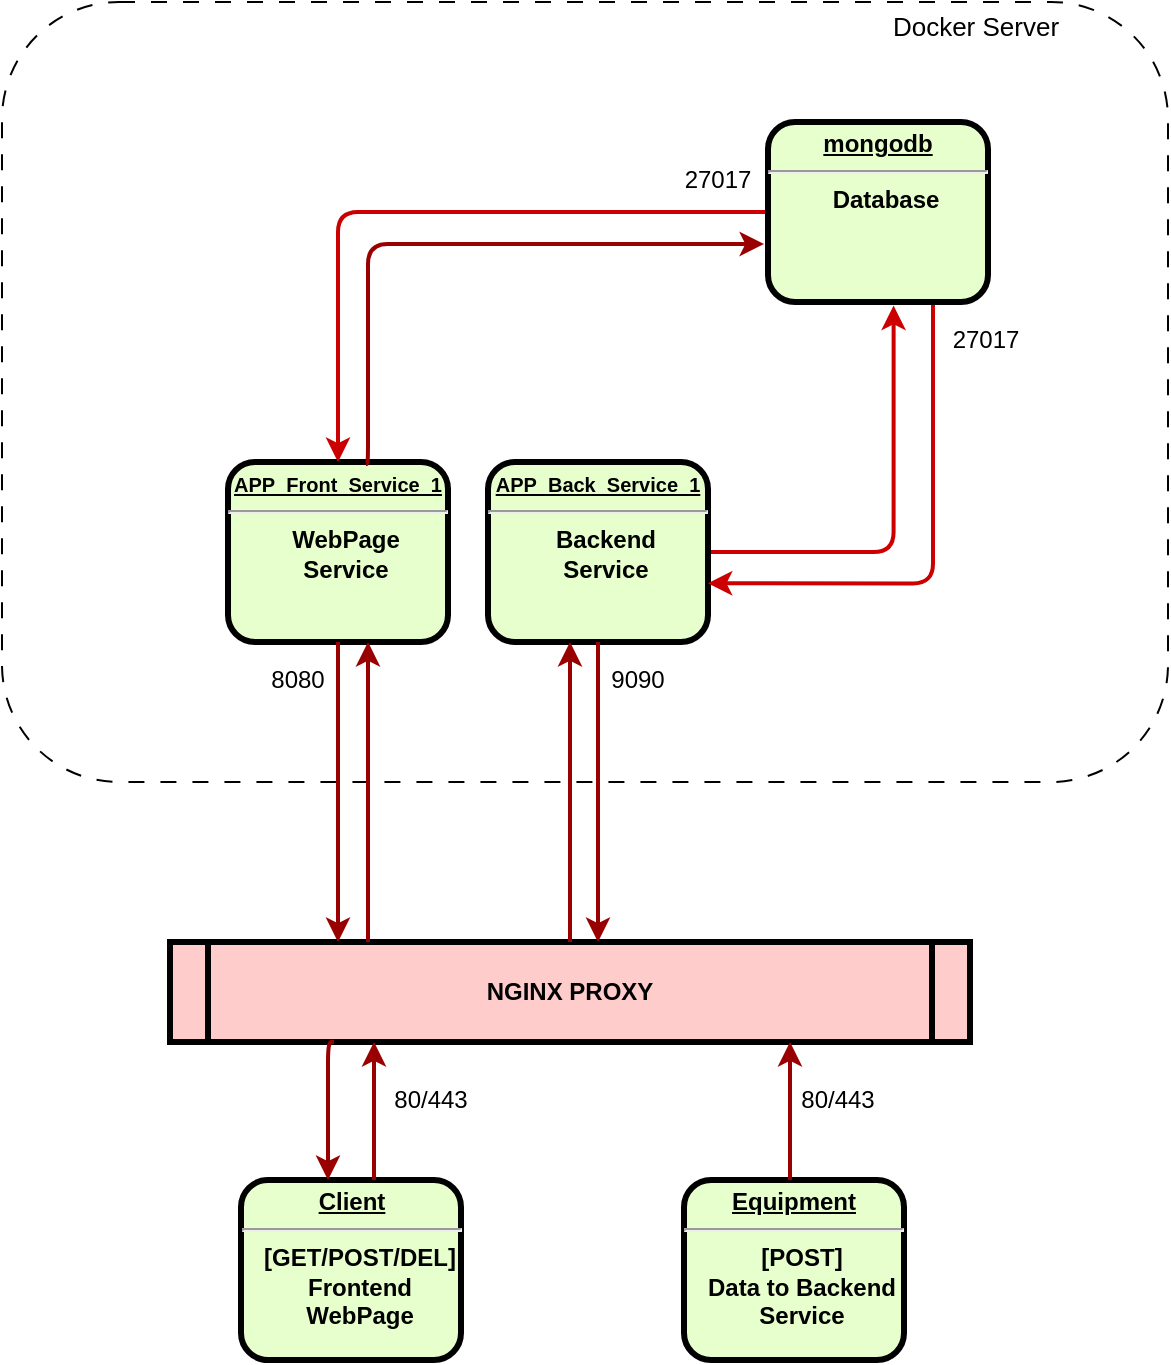 <mxfile version="20.8.16" type="device"><diagram name="Page-1" id="c7558073-3199-34d8-9f00-42111426c3f3"><mxGraphModel dx="1440" dy="860" grid="1" gridSize="10" guides="1" tooltips="1" connect="1" arrows="1" fold="1" page="1" pageScale="1" pageWidth="826" pageHeight="1169" background="none" math="0" shadow="0"><root><mxCell id="0"/><mxCell id="1" parent="0"/><mxCell id="kOd7bNPCWWNQDF32wwOL-95" value="" style="rounded=1;whiteSpace=wrap;html=1;fillColor=none;dashed=1;dashPattern=8 8;" vertex="1" parent="1"><mxGeometry x="117" y="220" width="583" height="390" as="geometry"/></mxCell><mxCell id="2" value="&lt;p style=&quot;margin: 0px; margin-top: 4px; text-align: center; text-decoration: underline;&quot;&gt;&lt;strong&gt;&lt;font style=&quot;font-size: 10px;&quot;&gt;APP_Front_Service_1&lt;/font&gt;&lt;/strong&gt;&lt;/p&gt;&lt;hr&gt;&lt;p style=&quot;margin: 0px; margin-left: 8px;&quot;&gt;WebPage&lt;/p&gt;&lt;p style=&quot;margin: 0px; margin-left: 8px;&quot;&gt;Service&lt;/p&gt;" style="verticalAlign=middle;align=center;overflow=fill;fontSize=12;fontFamily=Helvetica;html=1;rounded=1;fontStyle=1;strokeWidth=3;fillColor=#E6FFCC" parent="1" vertex="1"><mxGeometry x="230" y="450" width="110" height="90" as="geometry"/></mxCell><mxCell id="5" value="NGINX PROXY" style="shape=process;whiteSpace=wrap;align=center;verticalAlign=middle;size=0.048;fontStyle=1;strokeWidth=3;fillColor=#FFCCCC" parent="1" vertex="1"><mxGeometry x="201.0" y="690" width="400" height="50" as="geometry"/></mxCell><mxCell id="uCBkGXT2UIwVbZqtp-KP-107" style="edgeStyle=orthogonalEdgeStyle;rounded=1;orthogonalLoop=1;jettySize=auto;html=1;exitX=1;exitY=0.5;exitDx=0;exitDy=0;entryX=0.571;entryY=1.02;entryDx=0;entryDy=0;entryPerimeter=0;strokeColor=#CC0000;strokeWidth=2;fontSize=10;" parent="1" source="6" target="8" edge="1"><mxGeometry relative="1" as="geometry"><Array as="points"><mxPoint x="563" y="495"/></Array></mxGeometry></mxCell><mxCell id="6" value="&lt;p style=&quot;margin: 0px; margin-top: 4px; text-align: center; text-decoration: underline;&quot;&gt;&lt;strong&gt;&lt;font style=&quot;font-size: 10px;&quot;&gt;APP_Back_Service_1&lt;/font&gt;&lt;/strong&gt;&lt;/p&gt;&lt;hr&gt;&lt;p style=&quot;margin: 0px; margin-left: 8px;&quot;&gt;Backend&lt;/p&gt;&lt;p style=&quot;margin: 0px; margin-left: 8px;&quot;&gt;Service&lt;/p&gt;" style="verticalAlign=middle;align=center;overflow=fill;fontSize=12;fontFamily=Helvetica;html=1;rounded=1;fontStyle=1;strokeWidth=3;fillColor=#E6FFCC" parent="1" vertex="1"><mxGeometry x="360" y="450" width="110" height="90" as="geometry"/></mxCell><mxCell id="uCBkGXT2UIwVbZqtp-KP-106" style="edgeStyle=orthogonalEdgeStyle;rounded=1;orthogonalLoop=1;jettySize=auto;html=1;exitX=0;exitY=0.5;exitDx=0;exitDy=0;entryX=0.5;entryY=0;entryDx=0;entryDy=0;fontSize=10;strokeWidth=2;strokeColor=#CC0000;" parent="1" source="8" target="2" edge="1"><mxGeometry relative="1" as="geometry"/></mxCell><mxCell id="uCBkGXT2UIwVbZqtp-KP-108" style="edgeStyle=orthogonalEdgeStyle;rounded=1;orthogonalLoop=1;jettySize=auto;html=1;exitX=0.75;exitY=1;exitDx=0;exitDy=0;entryX=0.999;entryY=0.674;entryDx=0;entryDy=0;entryPerimeter=0;strokeColor=#CC0000;strokeWidth=2;fontSize=10;" parent="1" source="8" target="6" edge="1"><mxGeometry relative="1" as="geometry"><Array as="points"><mxPoint x="582" y="511"/></Array></mxGeometry></mxCell><mxCell id="8" value="&lt;p style=&quot;margin: 0px; margin-top: 4px; text-align: center; text-decoration: underline;&quot;&gt;&lt;strong&gt;mongodb&lt;/strong&gt;&lt;/p&gt;&lt;hr&gt;&lt;p style=&quot;margin: 0px; margin-left: 8px;&quot;&gt;Database&lt;/p&gt;" style="verticalAlign=middle;align=center;overflow=fill;fontSize=12;fontFamily=Helvetica;html=1;rounded=1;fontStyle=1;strokeWidth=3;fillColor=#E6FFCC" parent="1" vertex="1"><mxGeometry x="500" y="280" width="110" height="90" as="geometry"/></mxCell><mxCell id="9" value="&lt;p style=&quot;margin: 0px; margin-top: 4px; text-align: center; text-decoration: underline;&quot;&gt;&lt;strong&gt;Equipment&lt;/strong&gt;&lt;/p&gt;&lt;hr&gt;&lt;p style=&quot;margin: 0px; margin-left: 8px;&quot;&gt;[POST]&lt;/p&gt;&lt;p style=&quot;margin: 0px; margin-left: 8px;&quot;&gt;Data to Backend&lt;/p&gt;&lt;p style=&quot;margin: 0px; margin-left: 8px;&quot;&gt;Service&lt;/p&gt;" style="verticalAlign=middle;align=center;overflow=fill;fontSize=12;fontFamily=Helvetica;html=1;rounded=1;fontStyle=1;strokeWidth=3;fillColor=#E6FFCC" parent="1" vertex="1"><mxGeometry x="458" y="809" width="110" height="90" as="geometry"/></mxCell><mxCell id="11" value="&lt;p style=&quot;margin: 0px; margin-top: 4px; text-align: center; text-decoration: underline;&quot;&gt;Client&lt;/p&gt;&lt;hr&gt;&lt;p style=&quot;margin: 0px; margin-left: 8px;&quot;&gt;[GET/POST/DEL]&lt;/p&gt;&lt;p style=&quot;margin: 0px; margin-left: 8px;&quot;&gt;Frontend&lt;/p&gt;&lt;p style=&quot;margin: 0px; margin-left: 8px;&quot;&gt;WebPage&lt;/p&gt;" style="verticalAlign=middle;align=center;overflow=fill;fontSize=12;fontFamily=Helvetica;html=1;rounded=1;fontStyle=1;strokeWidth=3;fillColor=#E6FFCC" parent="1" vertex="1"><mxGeometry x="236.5" y="809" width="110" height="90" as="geometry"/></mxCell><mxCell id="54" value="8080" style="text;spacingTop=-5;align=center" parent="1" vertex="1"><mxGeometry x="250" y="550" width="30" height="20" as="geometry"/></mxCell><mxCell id="55" value="" style="edgeStyle=elbowEdgeStyle;elbow=horizontal;strokeColor=#990000;strokeWidth=2" parent="1" source="5" target="2" edge="1"><mxGeometry width="100" height="100" relative="1" as="geometry"><mxPoint x="50" y="670" as="sourcePoint"/><mxPoint x="150" y="570" as="targetPoint"/><Array as="points"><mxPoint x="300" y="610"/></Array></mxGeometry></mxCell><mxCell id="56" value="" style="edgeStyle=elbowEdgeStyle;elbow=horizontal;strokeColor=#990000;strokeWidth=2" parent="1" source="2" target="5" edge="1"><mxGeometry width="100" height="100" relative="1" as="geometry"><mxPoint x="50" y="640" as="sourcePoint"/><mxPoint x="150" y="540" as="targetPoint"/><Array as="points"><mxPoint x="280" y="500"/></Array></mxGeometry></mxCell><mxCell id="58" value="" style="edgeStyle=elbowEdgeStyle;elbow=horizontal;strokeColor=#990000;strokeWidth=2" parent="1" source="5" target="6" edge="1"><mxGeometry width="100" height="100" relative="1" as="geometry"><mxPoint x="380" y="510" as="sourcePoint"/><mxPoint x="480" y="410" as="targetPoint"/><Array as="points"><mxPoint x="440" y="450"/></Array></mxGeometry></mxCell><mxCell id="59" value="" style="edgeStyle=elbowEdgeStyle;elbow=horizontal;strokeColor=#990000;strokeWidth=2" parent="1" source="6" target="5" edge="1"><mxGeometry width="100" height="100" relative="1" as="geometry"><mxPoint x="350" y="510" as="sourcePoint"/><mxPoint x="450" y="410" as="targetPoint"/><Array as="points"><mxPoint x="460" y="460"/></Array></mxGeometry></mxCell><mxCell id="61" value="9090" style="text;spacingTop=-5;align=center" parent="1" vertex="1"><mxGeometry x="420.0" y="550" width="30" height="20" as="geometry"/></mxCell><mxCell id="76" value="" style="edgeStyle=elbowEdgeStyle;elbow=horizontal;strokeColor=#990000;strokeWidth=2" parent="1" edge="1"><mxGeometry width="100" height="100" relative="1" as="geometry"><mxPoint x="511" y="809" as="sourcePoint"/><mxPoint x="511" y="740" as="targetPoint"/><Array as="points"><mxPoint x="511" y="769"/></Array></mxGeometry></mxCell><mxCell id="88" value="" style="edgeStyle=elbowEdgeStyle;elbow=horizontal;strokeColor=#990000;strokeWidth=2" parent="1" target="11" edge="1"><mxGeometry width="100" height="100" relative="1" as="geometry"><mxPoint x="283" y="740" as="sourcePoint"/><mxPoint x="43" y="699" as="targetPoint"/><Array as="points"><mxPoint x="280" y="770"/></Array></mxGeometry></mxCell><mxCell id="89" value="" style="edgeStyle=elbowEdgeStyle;elbow=horizontal;strokeColor=#990000;strokeWidth=2" parent="1" source="11" edge="1"><mxGeometry width="100" height="100" relative="1" as="geometry"><mxPoint x="-47.0" y="809" as="sourcePoint"/><mxPoint x="303" y="740" as="targetPoint"/><Array as="points"><mxPoint x="303" y="769"/></Array></mxGeometry></mxCell><mxCell id="95" value="80/443" style="text;spacingTop=-5;align=center" parent="1" vertex="1"><mxGeometry x="316.5" y="760.0" width="30" height="20" as="geometry"/></mxCell><mxCell id="uCBkGXT2UIwVbZqtp-KP-101" value="80/443" style="text;spacingTop=-5;align=center" parent="1" vertex="1"><mxGeometry x="520" y="760.0" width="30" height="20" as="geometry"/></mxCell><mxCell id="uCBkGXT2UIwVbZqtp-KP-103" value="" style="edgeStyle=elbowEdgeStyle;elbow=horizontal;strokeColor=#990000;strokeWidth=2;exitX=0.627;exitY=0.011;exitDx=0;exitDy=0;exitPerimeter=0;entryX=-0.018;entryY=0.678;entryDx=0;entryDy=0;entryPerimeter=0;" parent="1" source="2" target="8" edge="1"><mxGeometry width="100" height="100" relative="1" as="geometry"><mxPoint x="300" y="410" as="sourcePoint"/><mxPoint x="300" y="260" as="targetPoint"/><Array as="points"><mxPoint x="300" y="330"/></Array></mxGeometry></mxCell><mxCell id="kOd7bNPCWWNQDF32wwOL-96" value="Docker Server" style="text;spacingTop=-5;align=center;fontSize=13;" vertex="1" parent="1"><mxGeometry x="589.0" y="223" width="30" height="20" as="geometry"/></mxCell><mxCell id="kOd7bNPCWWNQDF32wwOL-97" value="27017" style="text;spacingTop=-5;align=center" vertex="1" parent="1"><mxGeometry x="460.0" y="300" width="30" height="20" as="geometry"/></mxCell><mxCell id="kOd7bNPCWWNQDF32wwOL-98" value="27017" style="text;spacingTop=-5;align=center" vertex="1" parent="1"><mxGeometry x="594.0" y="380" width="30" height="20" as="geometry"/></mxCell></root></mxGraphModel></diagram></mxfile>